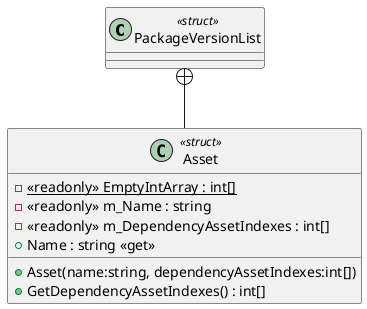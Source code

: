 @startuml
class PackageVersionList <<struct>> {
}
class Asset <<struct>> {
    - {static} <<readonly>> EmptyIntArray : int[]
    - <<readonly>> m_Name : string
    - <<readonly>> m_DependencyAssetIndexes : int[]
    + Asset(name:string, dependencyAssetIndexes:int[])
    + Name : string <<get>>
    + GetDependencyAssetIndexes() : int[]
}
PackageVersionList +-- Asset
@enduml
